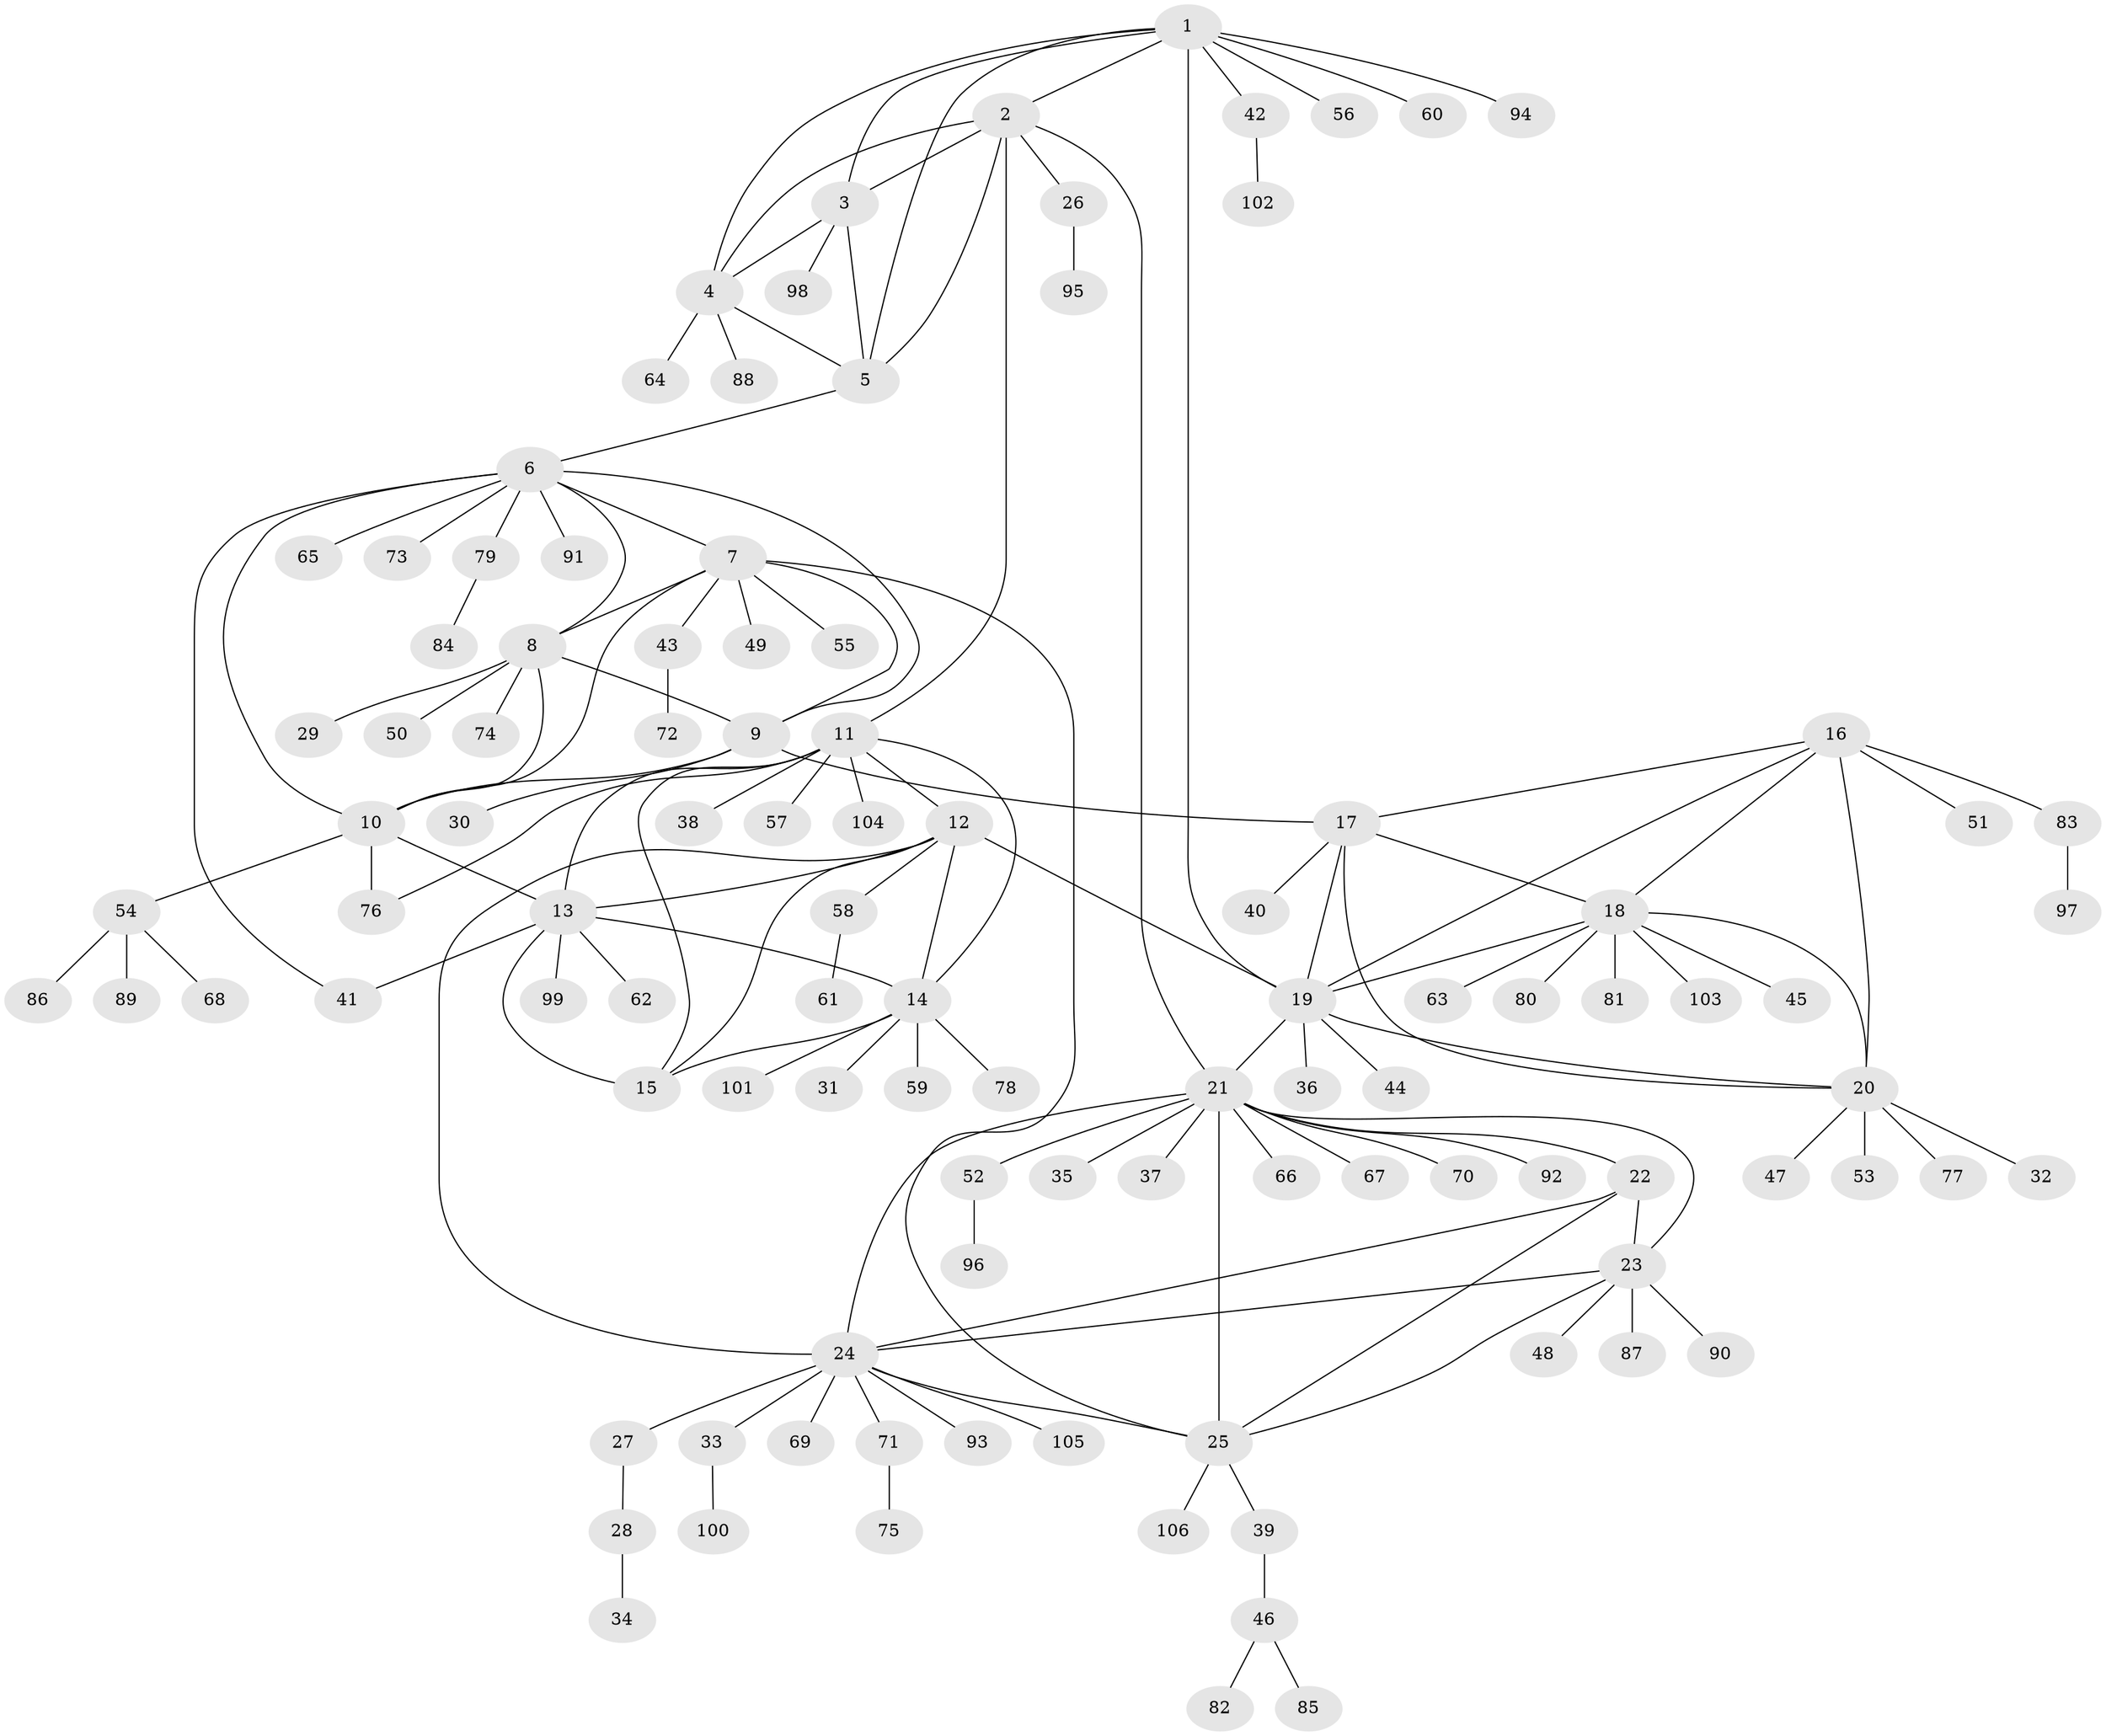 // Generated by graph-tools (version 1.1) at 2025/16/03/09/25 04:16:06]
// undirected, 106 vertices, 143 edges
graph export_dot {
graph [start="1"]
  node [color=gray90,style=filled];
  1;
  2;
  3;
  4;
  5;
  6;
  7;
  8;
  9;
  10;
  11;
  12;
  13;
  14;
  15;
  16;
  17;
  18;
  19;
  20;
  21;
  22;
  23;
  24;
  25;
  26;
  27;
  28;
  29;
  30;
  31;
  32;
  33;
  34;
  35;
  36;
  37;
  38;
  39;
  40;
  41;
  42;
  43;
  44;
  45;
  46;
  47;
  48;
  49;
  50;
  51;
  52;
  53;
  54;
  55;
  56;
  57;
  58;
  59;
  60;
  61;
  62;
  63;
  64;
  65;
  66;
  67;
  68;
  69;
  70;
  71;
  72;
  73;
  74;
  75;
  76;
  77;
  78;
  79;
  80;
  81;
  82;
  83;
  84;
  85;
  86;
  87;
  88;
  89;
  90;
  91;
  92;
  93;
  94;
  95;
  96;
  97;
  98;
  99;
  100;
  101;
  102;
  103;
  104;
  105;
  106;
  1 -- 2;
  1 -- 3;
  1 -- 4;
  1 -- 5;
  1 -- 19;
  1 -- 42;
  1 -- 56;
  1 -- 60;
  1 -- 94;
  2 -- 3;
  2 -- 4;
  2 -- 5;
  2 -- 11;
  2 -- 21;
  2 -- 26;
  3 -- 4;
  3 -- 5;
  3 -- 98;
  4 -- 5;
  4 -- 64;
  4 -- 88;
  5 -- 6;
  6 -- 7;
  6 -- 8;
  6 -- 9;
  6 -- 10;
  6 -- 41;
  6 -- 65;
  6 -- 73;
  6 -- 79;
  6 -- 91;
  7 -- 8;
  7 -- 9;
  7 -- 10;
  7 -- 25;
  7 -- 43;
  7 -- 49;
  7 -- 55;
  8 -- 9;
  8 -- 10;
  8 -- 29;
  8 -- 50;
  8 -- 74;
  9 -- 10;
  9 -- 17;
  9 -- 30;
  10 -- 13;
  10 -- 54;
  10 -- 76;
  11 -- 12;
  11 -- 13;
  11 -- 14;
  11 -- 15;
  11 -- 38;
  11 -- 57;
  11 -- 76;
  11 -- 104;
  12 -- 13;
  12 -- 14;
  12 -- 15;
  12 -- 19;
  12 -- 24;
  12 -- 58;
  13 -- 14;
  13 -- 15;
  13 -- 41;
  13 -- 62;
  13 -- 99;
  14 -- 15;
  14 -- 31;
  14 -- 59;
  14 -- 78;
  14 -- 101;
  16 -- 17;
  16 -- 18;
  16 -- 19;
  16 -- 20;
  16 -- 51;
  16 -- 83;
  17 -- 18;
  17 -- 19;
  17 -- 20;
  17 -- 40;
  18 -- 19;
  18 -- 20;
  18 -- 45;
  18 -- 63;
  18 -- 80;
  18 -- 81;
  18 -- 103;
  19 -- 20;
  19 -- 21;
  19 -- 36;
  19 -- 44;
  20 -- 32;
  20 -- 47;
  20 -- 53;
  20 -- 77;
  21 -- 22;
  21 -- 23;
  21 -- 24;
  21 -- 25;
  21 -- 35;
  21 -- 37;
  21 -- 52;
  21 -- 66;
  21 -- 67;
  21 -- 70;
  21 -- 92;
  22 -- 23;
  22 -- 24;
  22 -- 25;
  23 -- 24;
  23 -- 25;
  23 -- 48;
  23 -- 87;
  23 -- 90;
  24 -- 25;
  24 -- 27;
  24 -- 33;
  24 -- 69;
  24 -- 71;
  24 -- 93;
  24 -- 105;
  25 -- 39;
  25 -- 106;
  26 -- 95;
  27 -- 28;
  28 -- 34;
  33 -- 100;
  39 -- 46;
  42 -- 102;
  43 -- 72;
  46 -- 82;
  46 -- 85;
  52 -- 96;
  54 -- 68;
  54 -- 86;
  54 -- 89;
  58 -- 61;
  71 -- 75;
  79 -- 84;
  83 -- 97;
}

